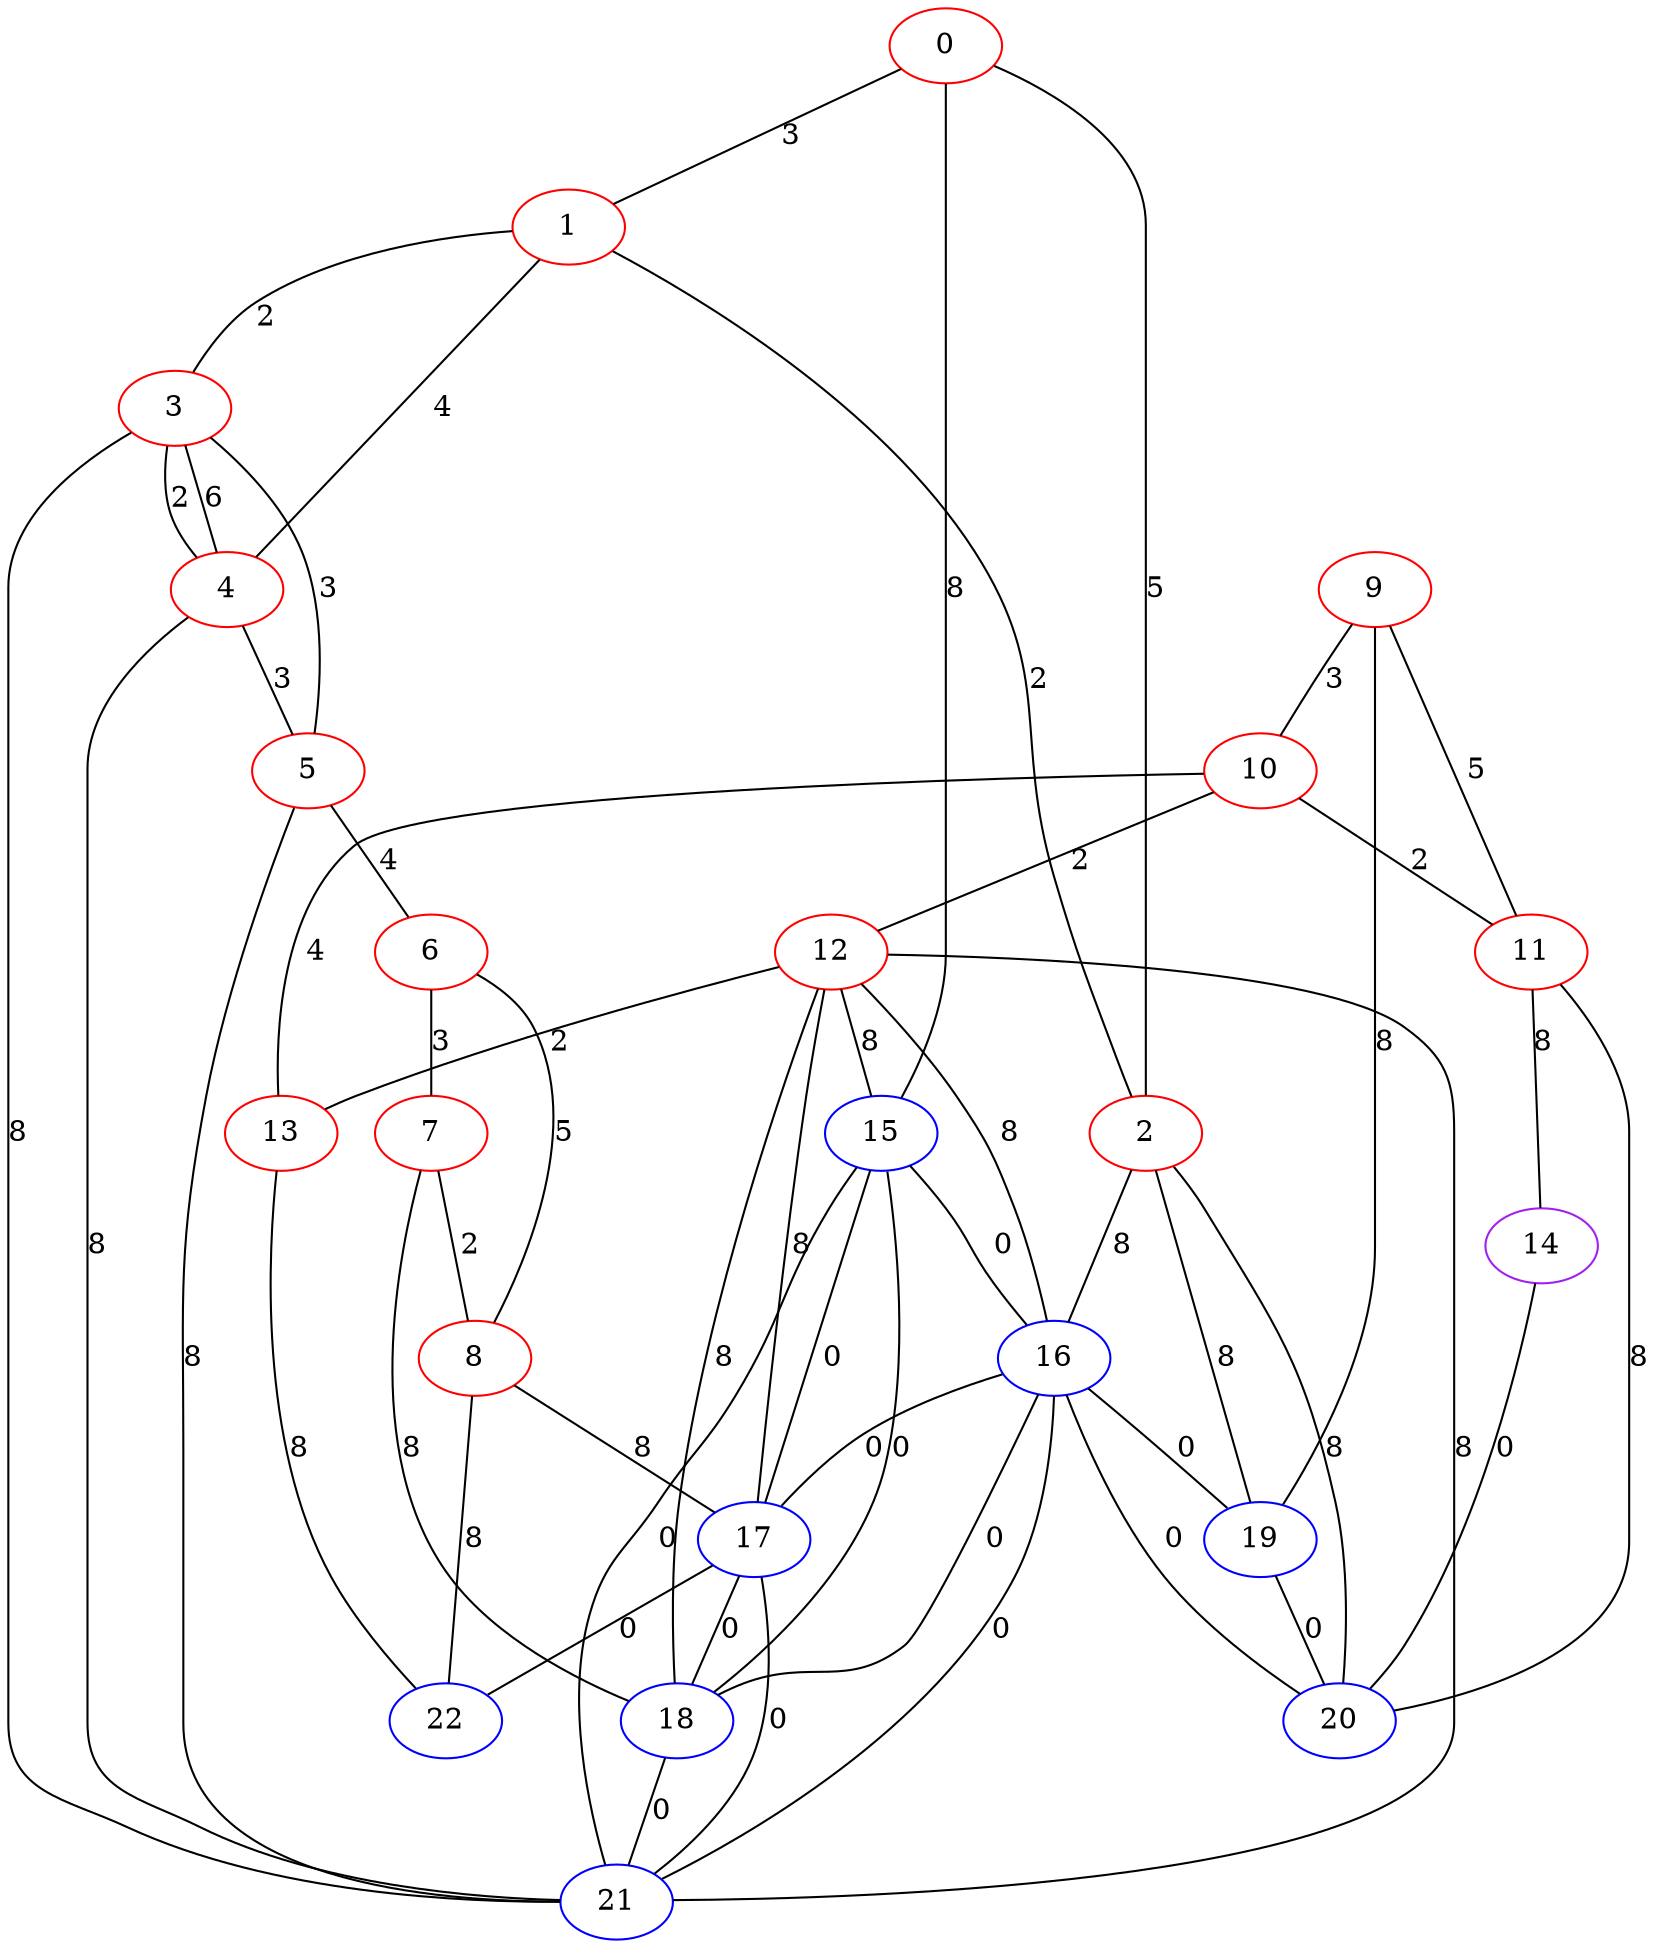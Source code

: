 graph "" {
0 [color=red, weight=1];
1 [color=red, weight=1];
2 [color=red, weight=1];
3 [color=red, weight=1];
4 [color=red, weight=1];
5 [color=red, weight=1];
6 [color=red, weight=1];
7 [color=red, weight=1];
8 [color=red, weight=1];
9 [color=red, weight=1];
10 [color=red, weight=1];
11 [color=red, weight=1];
12 [color=red, weight=1];
13 [color=red, weight=1];
14 [color=purple, weight=4];
15 [color=blue, weight=3];
16 [color=blue, weight=3];
17 [color=blue, weight=3];
18 [color=blue, weight=3];
19 [color=blue, weight=3];
20 [color=blue, weight=3];
21 [color=blue, weight=3];
22 [color=blue, weight=3];
0 -- 1  [key=0, label=3];
0 -- 2  [key=0, label=5];
0 -- 15  [key=0, label=8];
1 -- 2  [key=0, label=2];
1 -- 3  [key=0, label=2];
1 -- 4  [key=0, label=4];
2 -- 19  [key=0, label=8];
2 -- 20  [key=0, label=8];
2 -- 16  [key=0, label=8];
3 -- 4  [key=0, label=6];
3 -- 4  [key=1, label=2];
3 -- 5  [key=0, label=3];
3 -- 21  [key=0, label=8];
4 -- 5  [key=0, label=3];
4 -- 21  [key=0, label=8];
5 -- 21  [key=0, label=8];
5 -- 6  [key=0, label=4];
6 -- 8  [key=0, label=5];
6 -- 7  [key=0, label=3];
7 -- 8  [key=0, label=2];
7 -- 18  [key=0, label=8];
8 -- 17  [key=0, label=8];
8 -- 22  [key=0, label=8];
9 -- 19  [key=0, label=8];
9 -- 10  [key=0, label=3];
9 -- 11  [key=0, label=5];
10 -- 11  [key=0, label=2];
10 -- 12  [key=0, label=2];
10 -- 13  [key=0, label=4];
11 -- 20  [key=0, label=8];
11 -- 14  [key=0, label=8];
12 -- 13  [key=0, label=2];
12 -- 15  [key=0, label=8];
12 -- 16  [key=0, label=8];
12 -- 17  [key=0, label=8];
12 -- 18  [key=0, label=8];
12 -- 21  [key=0, label=8];
13 -- 22  [key=0, label=8];
14 -- 20  [key=0, label=0];
15 -- 16  [key=0, label=0];
15 -- 17  [key=0, label=0];
15 -- 18  [key=0, label=0];
15 -- 21  [key=0, label=0];
16 -- 17  [key=0, label=0];
16 -- 18  [key=0, label=0];
16 -- 19  [key=0, label=0];
16 -- 20  [key=0, label=0];
16 -- 21  [key=0, label=0];
17 -- 18  [key=0, label=0];
17 -- 21  [key=0, label=0];
17 -- 22  [key=0, label=0];
18 -- 21  [key=0, label=0];
19 -- 20  [key=0, label=0];
}
